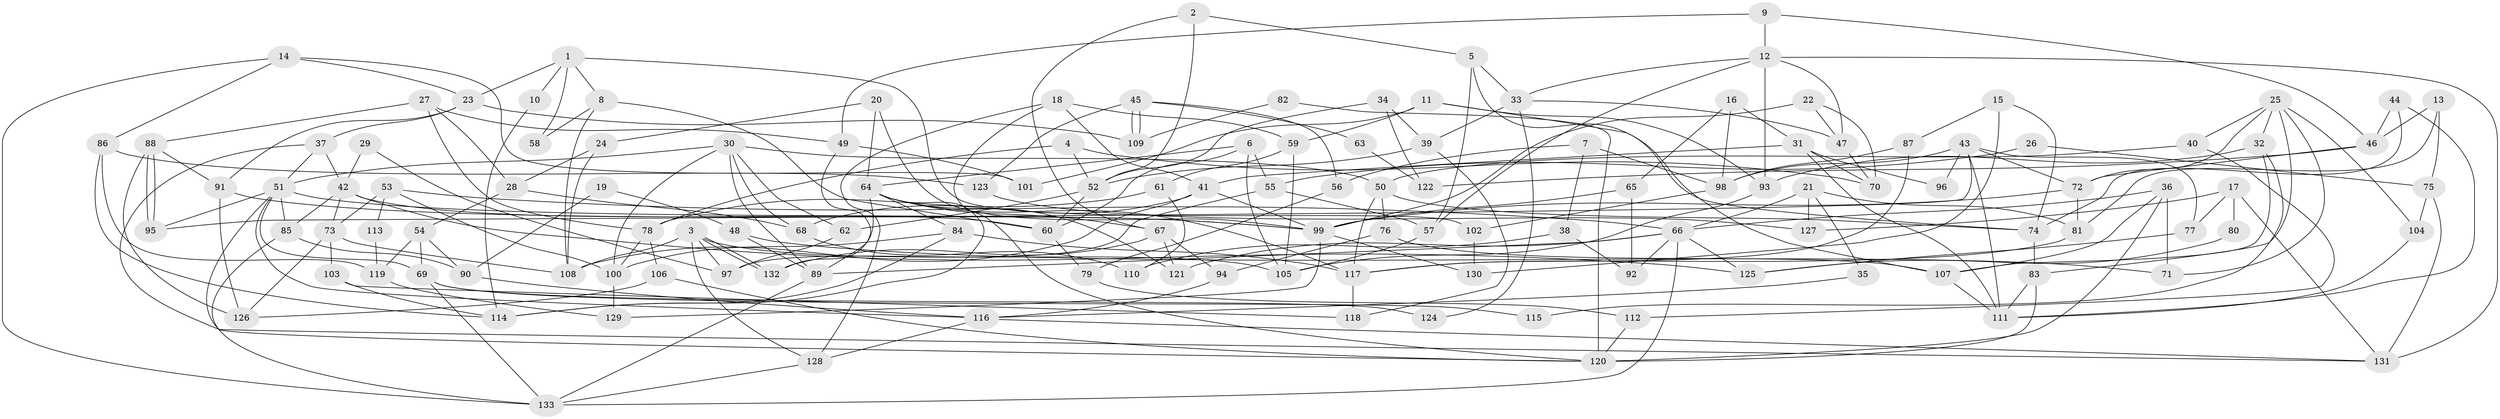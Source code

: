 // coarse degree distribution, {4: 0.21686746987951808, 3: 0.2289156626506024, 8: 0.060240963855421686, 6: 0.18072289156626506, 9: 0.04819277108433735, 5: 0.13253012048192772, 2: 0.04819277108433735, 7: 0.060240963855421686, 11: 0.012048192771084338, 10: 0.012048192771084338}
// Generated by graph-tools (version 1.1) at 2025/52/02/27/25 19:52:07]
// undirected, 133 vertices, 266 edges
graph export_dot {
graph [start="1"]
  node [color=gray90,style=filled];
  1;
  2;
  3;
  4;
  5;
  6;
  7;
  8;
  9;
  10;
  11;
  12;
  13;
  14;
  15;
  16;
  17;
  18;
  19;
  20;
  21;
  22;
  23;
  24;
  25;
  26;
  27;
  28;
  29;
  30;
  31;
  32;
  33;
  34;
  35;
  36;
  37;
  38;
  39;
  40;
  41;
  42;
  43;
  44;
  45;
  46;
  47;
  48;
  49;
  50;
  51;
  52;
  53;
  54;
  55;
  56;
  57;
  58;
  59;
  60;
  61;
  62;
  63;
  64;
  65;
  66;
  67;
  68;
  69;
  70;
  71;
  72;
  73;
  74;
  75;
  76;
  77;
  78;
  79;
  80;
  81;
  82;
  83;
  84;
  85;
  86;
  87;
  88;
  89;
  90;
  91;
  92;
  93;
  94;
  95;
  96;
  97;
  98;
  99;
  100;
  101;
  102;
  103;
  104;
  105;
  106;
  107;
  108;
  109;
  110;
  111;
  112;
  113;
  114;
  115;
  116;
  117;
  118;
  119;
  120;
  121;
  122;
  123;
  124;
  125;
  126;
  127;
  128;
  129;
  130;
  131;
  132;
  133;
  1 -- 8;
  1 -- 23;
  1 -- 10;
  1 -- 58;
  1 -- 102;
  2 -- 52;
  2 -- 67;
  2 -- 5;
  3 -- 132;
  3 -- 132;
  3 -- 128;
  3 -- 97;
  3 -- 105;
  3 -- 108;
  4 -- 52;
  4 -- 70;
  4 -- 78;
  5 -- 57;
  5 -- 33;
  5 -- 107;
  6 -- 64;
  6 -- 105;
  6 -- 55;
  6 -- 60;
  7 -- 56;
  7 -- 98;
  7 -- 38;
  8 -- 60;
  8 -- 108;
  8 -- 58;
  9 -- 49;
  9 -- 46;
  9 -- 12;
  10 -- 114;
  11 -- 74;
  11 -- 93;
  11 -- 59;
  11 -- 101;
  12 -- 47;
  12 -- 33;
  12 -- 57;
  12 -- 93;
  12 -- 131;
  13 -- 75;
  13 -- 46;
  13 -- 81;
  14 -- 101;
  14 -- 133;
  14 -- 23;
  14 -- 86;
  15 -- 130;
  15 -- 74;
  15 -- 87;
  16 -- 98;
  16 -- 31;
  16 -- 65;
  17 -- 131;
  17 -- 77;
  17 -- 80;
  17 -- 127;
  18 -- 120;
  18 -- 128;
  18 -- 41;
  18 -- 59;
  19 -- 90;
  19 -- 48;
  20 -- 99;
  20 -- 64;
  20 -- 24;
  21 -- 66;
  21 -- 81;
  21 -- 35;
  21 -- 127;
  22 -- 70;
  22 -- 99;
  22 -- 47;
  23 -- 91;
  23 -- 37;
  23 -- 109;
  24 -- 28;
  24 -- 108;
  25 -- 72;
  25 -- 32;
  25 -- 40;
  25 -- 71;
  25 -- 83;
  25 -- 104;
  26 -- 75;
  26 -- 55;
  27 -- 88;
  27 -- 78;
  27 -- 28;
  27 -- 49;
  28 -- 68;
  28 -- 54;
  29 -- 97;
  29 -- 42;
  30 -- 62;
  30 -- 100;
  30 -- 50;
  30 -- 51;
  30 -- 68;
  30 -- 89;
  31 -- 41;
  31 -- 111;
  31 -- 70;
  31 -- 96;
  32 -- 107;
  32 -- 93;
  32 -- 115;
  33 -- 39;
  33 -- 47;
  33 -- 124;
  34 -- 52;
  34 -- 39;
  34 -- 122;
  35 -- 116;
  36 -- 107;
  36 -- 66;
  36 -- 71;
  36 -- 120;
  37 -- 51;
  37 -- 42;
  37 -- 131;
  38 -- 110;
  38 -- 92;
  39 -- 118;
  39 -- 52;
  40 -- 50;
  40 -- 112;
  41 -- 108;
  41 -- 68;
  41 -- 99;
  42 -- 73;
  42 -- 60;
  42 -- 85;
  42 -- 125;
  43 -- 95;
  43 -- 111;
  43 -- 72;
  43 -- 77;
  43 -- 96;
  43 -- 98;
  44 -- 74;
  44 -- 111;
  44 -- 46;
  45 -- 123;
  45 -- 109;
  45 -- 109;
  45 -- 56;
  45 -- 63;
  46 -- 72;
  46 -- 122;
  47 -- 70;
  48 -- 89;
  48 -- 71;
  49 -- 89;
  49 -- 101;
  50 -- 117;
  50 -- 74;
  50 -- 76;
  51 -- 69;
  51 -- 85;
  51 -- 95;
  51 -- 99;
  51 -- 116;
  51 -- 120;
  52 -- 60;
  52 -- 62;
  53 -- 66;
  53 -- 73;
  53 -- 100;
  53 -- 113;
  54 -- 90;
  54 -- 69;
  54 -- 119;
  55 -- 57;
  55 -- 97;
  56 -- 79;
  57 -- 105;
  59 -- 61;
  59 -- 105;
  60 -- 79;
  61 -- 78;
  61 -- 110;
  62 -- 97;
  63 -- 122;
  64 -- 117;
  64 -- 67;
  64 -- 84;
  64 -- 114;
  64 -- 121;
  64 -- 132;
  65 -- 99;
  65 -- 92;
  66 -- 92;
  66 -- 133;
  66 -- 89;
  66 -- 121;
  66 -- 125;
  67 -- 132;
  67 -- 121;
  67 -- 94;
  68 -- 110;
  69 -- 133;
  69 -- 115;
  69 -- 124;
  72 -- 99;
  72 -- 81;
  73 -- 126;
  73 -- 108;
  73 -- 103;
  74 -- 83;
  75 -- 104;
  75 -- 131;
  76 -- 94;
  76 -- 107;
  77 -- 125;
  78 -- 100;
  78 -- 106;
  79 -- 112;
  80 -- 125;
  81 -- 117;
  82 -- 109;
  82 -- 120;
  83 -- 120;
  83 -- 111;
  84 -- 114;
  84 -- 100;
  84 -- 117;
  85 -- 90;
  85 -- 133;
  86 -- 119;
  86 -- 114;
  86 -- 123;
  87 -- 117;
  87 -- 98;
  88 -- 95;
  88 -- 95;
  88 -- 126;
  88 -- 91;
  89 -- 133;
  90 -- 116;
  91 -- 99;
  91 -- 126;
  93 -- 105;
  94 -- 116;
  98 -- 102;
  99 -- 129;
  99 -- 130;
  100 -- 129;
  102 -- 130;
  103 -- 114;
  103 -- 118;
  104 -- 111;
  106 -- 120;
  106 -- 126;
  107 -- 111;
  112 -- 120;
  113 -- 119;
  116 -- 131;
  116 -- 128;
  117 -- 118;
  119 -- 129;
  123 -- 127;
  128 -- 133;
}
